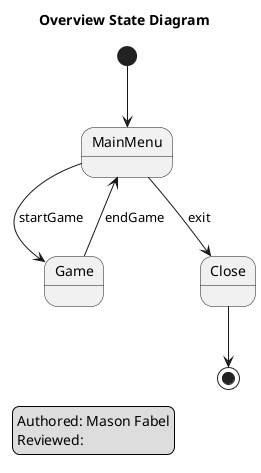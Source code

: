 @startuml
skinparam monochrome true
skinparam shadowing false

title Overview State Diagram
legend left
	Authored: Mason Fabel
	Reviewed:
endlegend

[*] --> MainMenu
MainMenu --> Game : startGame
MainMenu --> Close : exit

Game --> MainMenu : endGame

Close --> [*]

@enduml
